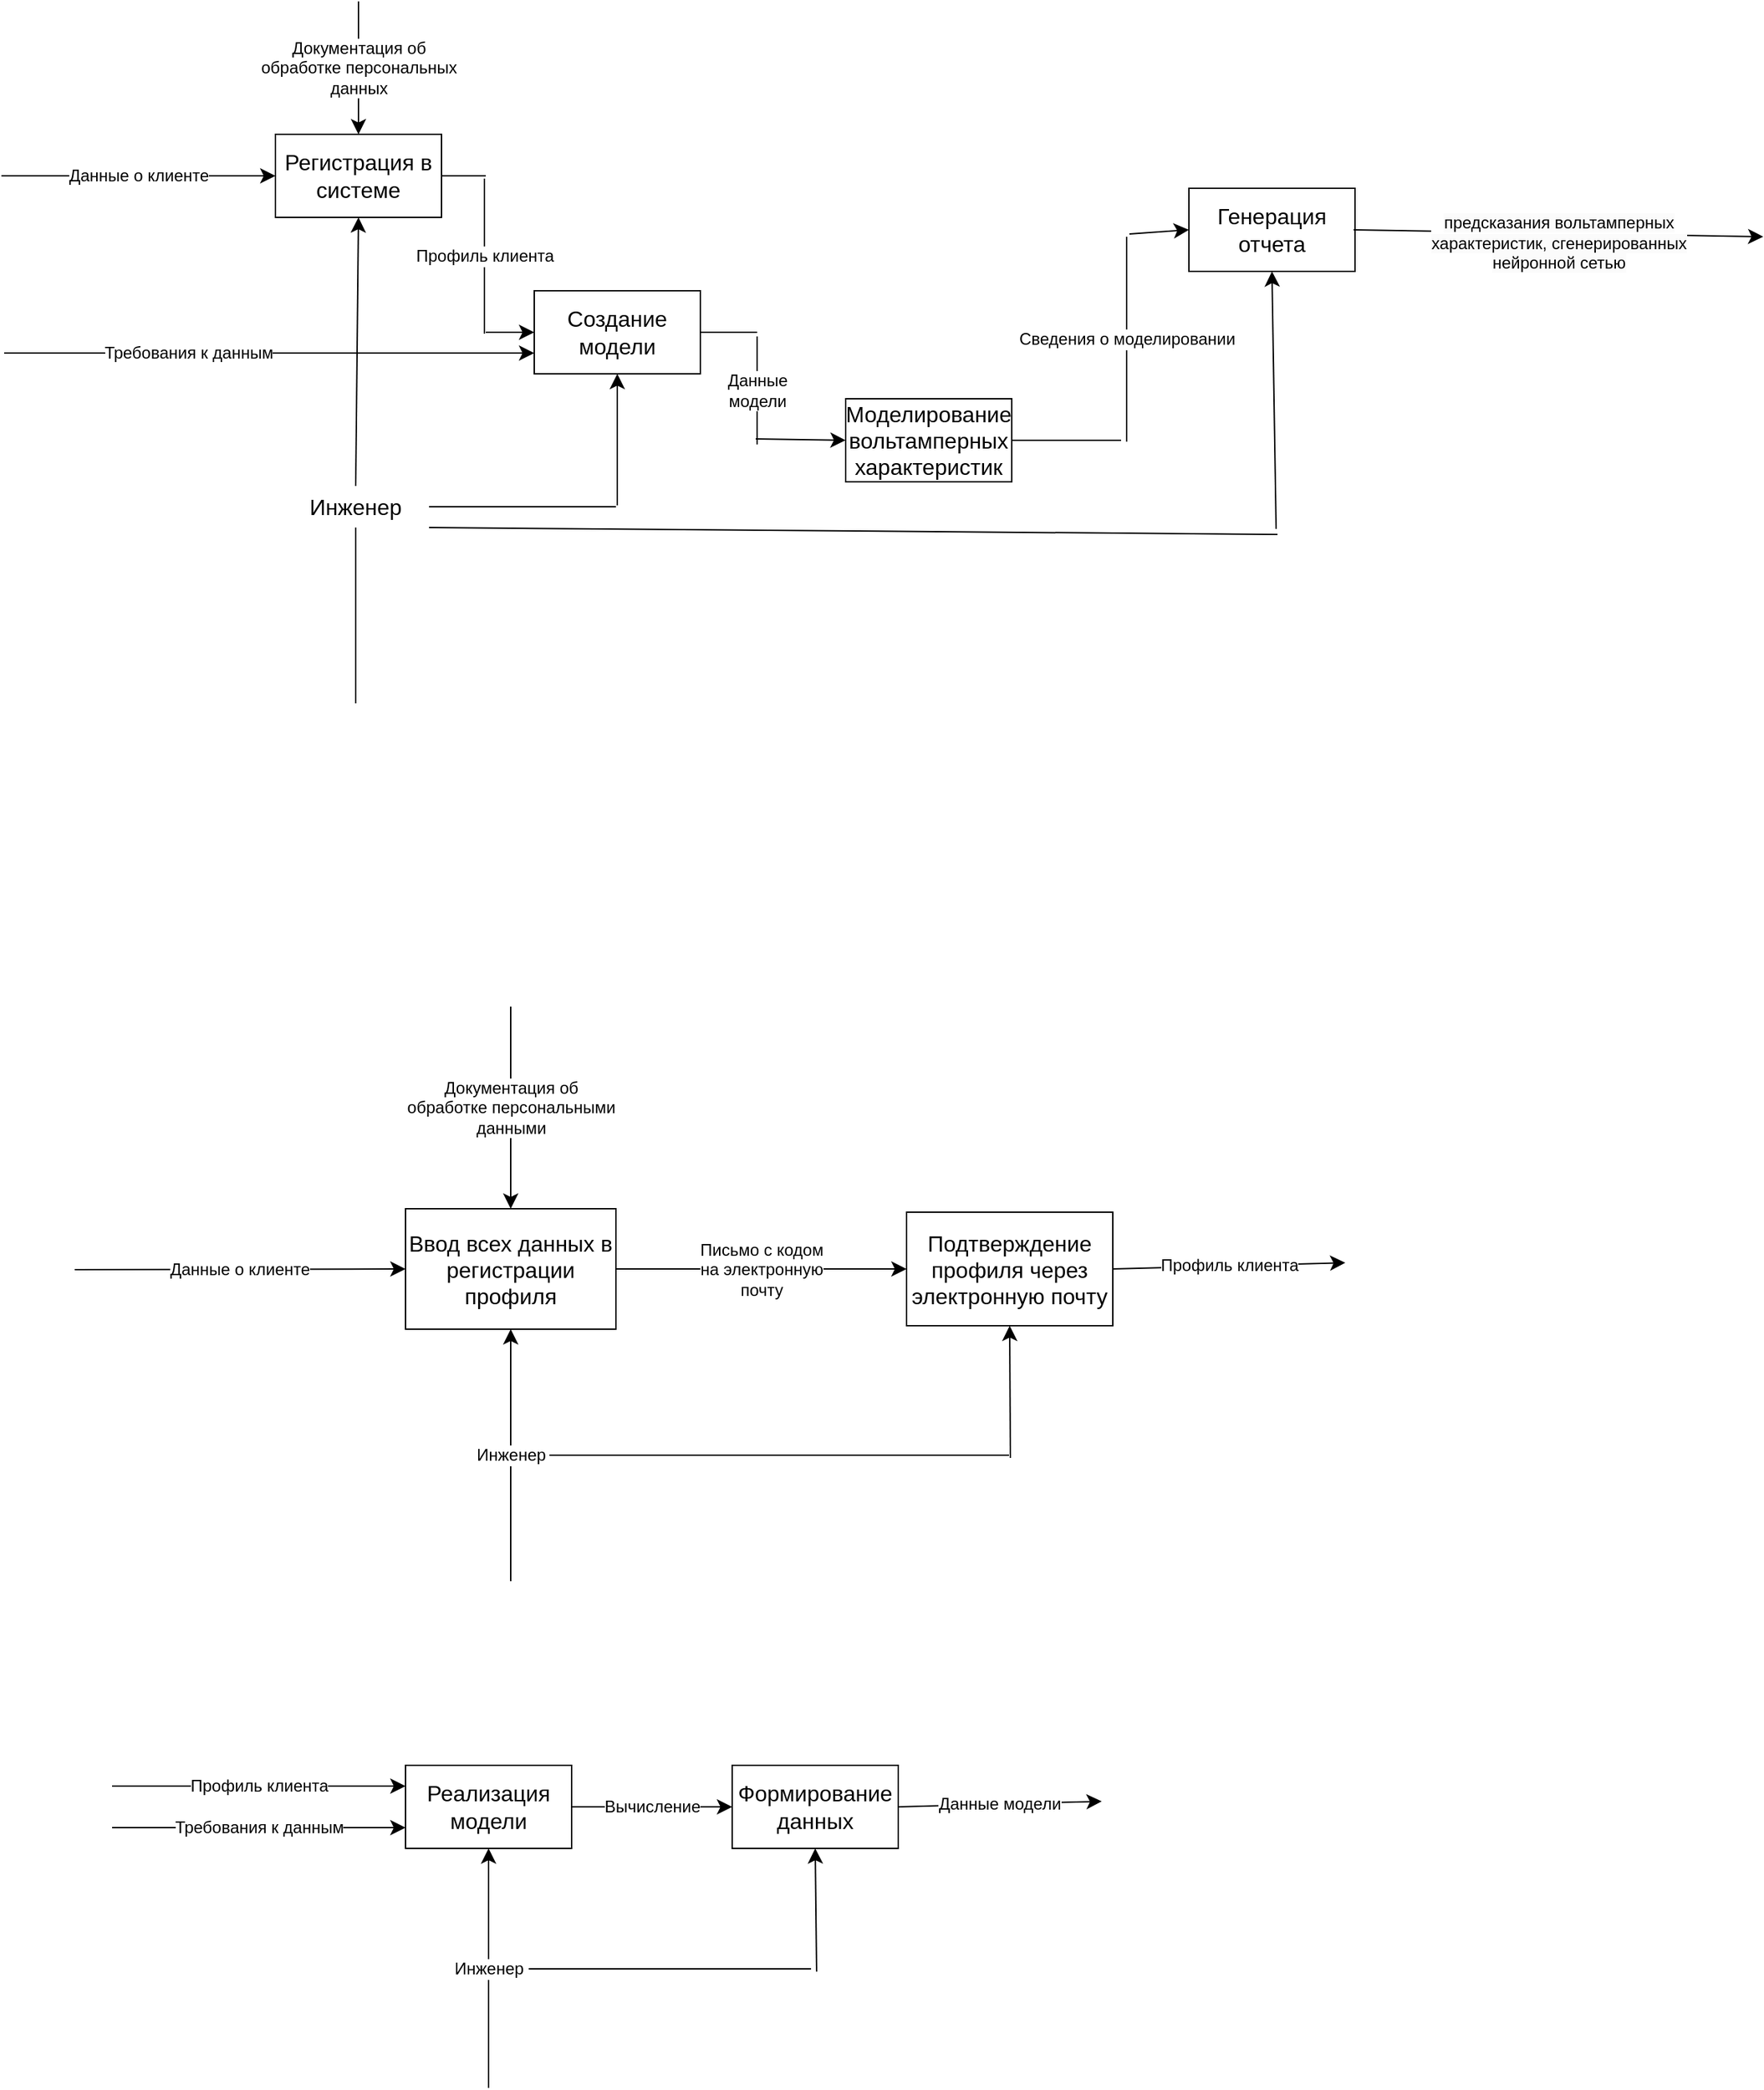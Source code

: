 <mxfile version="22.0.8" type="github">
  <diagram name="Страница — 1" id="vQouEIOPN6PkB7e56rXw">
    <mxGraphModel dx="1012" dy="736" grid="0" gridSize="10" guides="1" tooltips="1" connect="1" arrows="1" fold="1" page="0" pageScale="1" pageWidth="827" pageHeight="1169" math="0" shadow="0">
      <root>
        <mxCell id="0" />
        <mxCell id="1" parent="0" />
        <mxCell id="YkaTNAlfi6WA_vxyaF2H-2" value="Регистрация в системе" style="rounded=0;whiteSpace=wrap;html=1;fontSize=16;" vertex="1" parent="1">
          <mxGeometry x="204" y="462" width="120" height="60" as="geometry" />
        </mxCell>
        <mxCell id="YkaTNAlfi6WA_vxyaF2H-3" value="Создание модели" style="rounded=0;whiteSpace=wrap;html=1;fontSize=16;" vertex="1" parent="1">
          <mxGeometry x="391" y="575" width="120" height="60" as="geometry" />
        </mxCell>
        <mxCell id="YkaTNAlfi6WA_vxyaF2H-5" value="Моделирование вольтамперных характеристик" style="rounded=0;whiteSpace=wrap;html=1;fontSize=16;" vertex="1" parent="1">
          <mxGeometry x="616" y="653" width="120" height="60" as="geometry" />
        </mxCell>
        <mxCell id="YkaTNAlfi6WA_vxyaF2H-8" value="Генерация отчета" style="rounded=0;whiteSpace=wrap;html=1;fontSize=16;" vertex="1" parent="1">
          <mxGeometry x="864" y="501" width="120" height="60" as="geometry" />
        </mxCell>
        <mxCell id="YkaTNAlfi6WA_vxyaF2H-9" value="Данные о клиенте" style="endArrow=classic;html=1;rounded=0;fontSize=12;startSize=8;endSize=8;curved=1;entryX=0;entryY=0.5;entryDx=0;entryDy=0;" edge="1" parent="1" target="YkaTNAlfi6WA_vxyaF2H-2">
          <mxGeometry width="50" height="50" relative="1" as="geometry">
            <mxPoint x="6" y="492" as="sourcePoint" />
            <mxPoint x="62" y="462" as="targetPoint" />
          </mxGeometry>
        </mxCell>
        <mxCell id="YkaTNAlfi6WA_vxyaF2H-10" value="Документация об &lt;br&gt;обработке персональных &lt;br&gt;данных" style="endArrow=classic;html=1;rounded=0;fontSize=12;startSize=8;endSize=8;curved=1;entryX=0.5;entryY=0;entryDx=0;entryDy=0;" edge="1" parent="1" target="YkaTNAlfi6WA_vxyaF2H-2">
          <mxGeometry width="50" height="50" relative="1" as="geometry">
            <mxPoint x="264" y="366" as="sourcePoint" />
            <mxPoint x="233" y="372" as="targetPoint" />
          </mxGeometry>
        </mxCell>
        <mxCell id="YkaTNAlfi6WA_vxyaF2H-24" value="" style="endArrow=none;html=1;rounded=0;fontSize=12;startSize=8;endSize=8;curved=1;exitX=1;exitY=0.5;exitDx=0;exitDy=0;" edge="1" parent="1" source="YkaTNAlfi6WA_vxyaF2H-2">
          <mxGeometry width="50" height="50" relative="1" as="geometry">
            <mxPoint x="595" y="666" as="sourcePoint" />
            <mxPoint x="356" y="492" as="targetPoint" />
          </mxGeometry>
        </mxCell>
        <mxCell id="YkaTNAlfi6WA_vxyaF2H-25" value="Профиль клиента" style="endArrow=none;html=1;rounded=0;fontSize=12;startSize=8;endSize=8;curved=1;" edge="1" parent="1">
          <mxGeometry width="50" height="50" relative="1" as="geometry">
            <mxPoint x="355" y="494" as="sourcePoint" />
            <mxPoint x="355" y="606" as="targetPoint" />
          </mxGeometry>
        </mxCell>
        <mxCell id="YkaTNAlfi6WA_vxyaF2H-26" value="" style="endArrow=classic;html=1;rounded=0;fontSize=12;startSize=8;endSize=8;curved=1;entryX=0;entryY=0.5;entryDx=0;entryDy=0;" edge="1" parent="1" target="YkaTNAlfi6WA_vxyaF2H-3">
          <mxGeometry width="50" height="50" relative="1" as="geometry">
            <mxPoint x="356" y="605" as="sourcePoint" />
            <mxPoint x="645" y="616" as="targetPoint" />
          </mxGeometry>
        </mxCell>
        <mxCell id="YkaTNAlfi6WA_vxyaF2H-27" value="Требования к данным" style="endArrow=classic;html=1;rounded=0;fontSize=12;startSize=8;endSize=8;curved=1;entryX=0;entryY=0.75;entryDx=0;entryDy=0;" edge="1" parent="1" target="YkaTNAlfi6WA_vxyaF2H-3">
          <mxGeometry x="-0.305" width="50" height="50" relative="1" as="geometry">
            <mxPoint x="8" y="620" as="sourcePoint" />
            <mxPoint x="639" y="299" as="targetPoint" />
            <mxPoint as="offset" />
          </mxGeometry>
        </mxCell>
        <mxCell id="YkaTNAlfi6WA_vxyaF2H-29" style="edgeStyle=none;curved=1;rounded=0;orthogonalLoop=1;jettySize=auto;html=1;exitX=0.5;exitY=0;exitDx=0;exitDy=0;entryX=0.5;entryY=1;entryDx=0;entryDy=0;fontSize=12;startSize=8;endSize=8;" edge="1" parent="1" source="YkaTNAlfi6WA_vxyaF2H-28" target="YkaTNAlfi6WA_vxyaF2H-2">
          <mxGeometry relative="1" as="geometry" />
        </mxCell>
        <mxCell id="YkaTNAlfi6WA_vxyaF2H-28" value="Инженер" style="text;html=1;strokeColor=none;fillColor=none;align=center;verticalAlign=middle;whiteSpace=wrap;rounded=0;fontSize=16;" vertex="1" parent="1">
          <mxGeometry x="209" y="716" width="106" height="30" as="geometry" />
        </mxCell>
        <mxCell id="YkaTNAlfi6WA_vxyaF2H-31" value="" style="endArrow=none;html=1;rounded=0;fontSize=12;startSize=8;endSize=8;curved=1;exitX=1;exitY=0.5;exitDx=0;exitDy=0;" edge="1" parent="1" source="YkaTNAlfi6WA_vxyaF2H-28">
          <mxGeometry width="50" height="50" relative="1" as="geometry">
            <mxPoint x="391" y="776" as="sourcePoint" />
            <mxPoint x="450" y="731" as="targetPoint" />
          </mxGeometry>
        </mxCell>
        <mxCell id="YkaTNAlfi6WA_vxyaF2H-32" value="" style="endArrow=classic;html=1;rounded=0;fontSize=12;startSize=8;endSize=8;curved=1;entryX=0.5;entryY=1;entryDx=0;entryDy=0;" edge="1" parent="1" target="YkaTNAlfi6WA_vxyaF2H-3">
          <mxGeometry width="50" height="50" relative="1" as="geometry">
            <mxPoint x="451" y="730" as="sourcePoint" />
            <mxPoint x="600" y="809" as="targetPoint" />
          </mxGeometry>
        </mxCell>
        <mxCell id="YkaTNAlfi6WA_vxyaF2H-33" value="" style="endArrow=none;html=1;rounded=0;fontSize=12;startSize=8;endSize=8;curved=1;entryX=0.5;entryY=1;entryDx=0;entryDy=0;" edge="1" parent="1" target="YkaTNAlfi6WA_vxyaF2H-28">
          <mxGeometry width="50" height="50" relative="1" as="geometry">
            <mxPoint x="262" y="873" as="sourcePoint" />
            <mxPoint x="268" y="796" as="targetPoint" />
          </mxGeometry>
        </mxCell>
        <mxCell id="YkaTNAlfi6WA_vxyaF2H-34" value="" style="endArrow=none;html=1;rounded=0;fontSize=12;startSize=8;endSize=8;curved=1;exitX=1;exitY=0.5;exitDx=0;exitDy=0;" edge="1" parent="1" source="YkaTNAlfi6WA_vxyaF2H-3">
          <mxGeometry width="50" height="50" relative="1" as="geometry">
            <mxPoint x="540" y="594" as="sourcePoint" />
            <mxPoint x="552" y="605" as="targetPoint" />
          </mxGeometry>
        </mxCell>
        <mxCell id="YkaTNAlfi6WA_vxyaF2H-35" value="Данные &lt;br&gt;модели" style="endArrow=none;html=1;rounded=0;fontSize=12;startSize=8;endSize=8;curved=1;" edge="1" parent="1">
          <mxGeometry width="50" height="50" relative="1" as="geometry">
            <mxPoint x="552" y="686" as="sourcePoint" />
            <mxPoint x="552" y="608" as="targetPoint" />
          </mxGeometry>
        </mxCell>
        <mxCell id="YkaTNAlfi6WA_vxyaF2H-36" value="" style="endArrow=classic;html=1;rounded=0;fontSize=12;startSize=8;endSize=8;curved=1;entryX=0;entryY=0.5;entryDx=0;entryDy=0;" edge="1" parent="1" target="YkaTNAlfi6WA_vxyaF2H-5">
          <mxGeometry width="50" height="50" relative="1" as="geometry">
            <mxPoint x="551" y="682" as="sourcePoint" />
            <mxPoint x="559" y="712" as="targetPoint" />
          </mxGeometry>
        </mxCell>
        <mxCell id="YkaTNAlfi6WA_vxyaF2H-37" value="" style="endArrow=none;html=1;rounded=0;fontSize=12;startSize=8;endSize=8;curved=1;exitX=1;exitY=0.5;exitDx=0;exitDy=0;" edge="1" parent="1" source="YkaTNAlfi6WA_vxyaF2H-5">
          <mxGeometry width="50" height="50" relative="1" as="geometry">
            <mxPoint x="769" y="681" as="sourcePoint" />
            <mxPoint x="815" y="683" as="targetPoint" />
          </mxGeometry>
        </mxCell>
        <mxCell id="YkaTNAlfi6WA_vxyaF2H-38" value="Сведения о моделировании" style="endArrow=none;html=1;rounded=0;fontSize=12;startSize=8;endSize=8;curved=1;" edge="1" parent="1">
          <mxGeometry width="50" height="50" relative="1" as="geometry">
            <mxPoint x="819" y="684" as="sourcePoint" />
            <mxPoint x="819" y="536" as="targetPoint" />
          </mxGeometry>
        </mxCell>
        <mxCell id="YkaTNAlfi6WA_vxyaF2H-39" value="" style="endArrow=classic;html=1;rounded=0;fontSize=12;startSize=8;endSize=8;curved=1;entryX=0;entryY=0.5;entryDx=0;entryDy=0;" edge="1" parent="1" target="YkaTNAlfi6WA_vxyaF2H-8">
          <mxGeometry width="50" height="50" relative="1" as="geometry">
            <mxPoint x="821" y="534" as="sourcePoint" />
            <mxPoint x="871" y="403" as="targetPoint" />
          </mxGeometry>
        </mxCell>
        <mxCell id="YkaTNAlfi6WA_vxyaF2H-40" value="" style="endArrow=none;html=1;rounded=0;fontSize=12;startSize=8;endSize=8;curved=1;exitX=1;exitY=1;exitDx=0;exitDy=0;" edge="1" parent="1" source="YkaTNAlfi6WA_vxyaF2H-28">
          <mxGeometry width="50" height="50" relative="1" as="geometry">
            <mxPoint x="408" y="809" as="sourcePoint" />
            <mxPoint x="928" y="751" as="targetPoint" />
          </mxGeometry>
        </mxCell>
        <mxCell id="YkaTNAlfi6WA_vxyaF2H-41" value="" style="endArrow=classic;html=1;rounded=0;fontSize=12;startSize=8;endSize=8;curved=1;entryX=0.5;entryY=1;entryDx=0;entryDy=0;" edge="1" parent="1" target="YkaTNAlfi6WA_vxyaF2H-8">
          <mxGeometry width="50" height="50" relative="1" as="geometry">
            <mxPoint x="927" y="747" as="sourcePoint" />
            <mxPoint x="965" y="685" as="targetPoint" />
          </mxGeometry>
        </mxCell>
        <mxCell id="YkaTNAlfi6WA_vxyaF2H-42" value="&lt;br&gt;&lt;span style=&quot;color: rgb(0, 0, 0); font-family: Helvetica; font-size: 12px; font-style: normal; font-variant-ligatures: normal; font-variant-caps: normal; font-weight: 400; letter-spacing: normal; orphans: 2; text-align: center; text-indent: 0px; text-transform: none; widows: 2; word-spacing: 0px; -webkit-text-stroke-width: 0px; background-color: rgb(251, 251, 251); text-decoration-thickness: initial; text-decoration-style: initial; text-decoration-color: initial; float: none; display: inline !important;&quot;&gt;предсказания вольтамперных &lt;br&gt;характеристик, сгенерированных &lt;br&gt;нейронной сетью&lt;/span&gt;&lt;br&gt;" style="endArrow=classic;html=1;rounded=0;fontSize=12;startSize=8;endSize=8;curved=1;exitX=1;exitY=0.5;exitDx=0;exitDy=0;" edge="1" parent="1">
          <mxGeometry width="50" height="50" relative="1" as="geometry">
            <mxPoint x="983" y="531" as="sourcePoint" />
            <mxPoint x="1279" y="536" as="targetPoint" />
          </mxGeometry>
        </mxCell>
        <mxCell id="YkaTNAlfi6WA_vxyaF2H-49" value="Письмо с кодом &lt;br&gt;на электронную&lt;br&gt;почту" style="edgeStyle=none;curved=1;rounded=0;orthogonalLoop=1;jettySize=auto;html=1;entryX=0;entryY=0.5;entryDx=0;entryDy=0;fontSize=12;startSize=8;endSize=8;" edge="1" parent="1" source="YkaTNAlfi6WA_vxyaF2H-44" target="YkaTNAlfi6WA_vxyaF2H-48">
          <mxGeometry relative="1" as="geometry" />
        </mxCell>
        <mxCell id="YkaTNAlfi6WA_vxyaF2H-44" value="Ввод всех данных в регистрации профиля" style="rounded=0;whiteSpace=wrap;html=1;fontSize=16;" vertex="1" parent="1">
          <mxGeometry x="298" y="1238" width="152" height="87" as="geometry" />
        </mxCell>
        <mxCell id="YkaTNAlfi6WA_vxyaF2H-45" value="Данные о клиенте" style="endArrow=classic;html=1;rounded=0;fontSize=12;startSize=8;endSize=8;curved=1;entryX=0;entryY=0.5;entryDx=0;entryDy=0;" edge="1" parent="1" target="YkaTNAlfi6WA_vxyaF2H-44">
          <mxGeometry width="50" height="50" relative="1" as="geometry">
            <mxPoint x="59" y="1282" as="sourcePoint" />
            <mxPoint x="126" y="1225" as="targetPoint" />
          </mxGeometry>
        </mxCell>
        <mxCell id="YkaTNAlfi6WA_vxyaF2H-46" value="Документация об &lt;br&gt;обработке персональными &lt;br&gt;данными" style="endArrow=classic;html=1;rounded=0;fontSize=12;startSize=8;endSize=8;curved=1;entryX=0.5;entryY=0;entryDx=0;entryDy=0;" edge="1" parent="1" target="YkaTNAlfi6WA_vxyaF2H-44">
          <mxGeometry width="50" height="50" relative="1" as="geometry">
            <mxPoint x="374" y="1092" as="sourcePoint" />
            <mxPoint x="369" y="1109" as="targetPoint" />
          </mxGeometry>
        </mxCell>
        <mxCell id="YkaTNAlfi6WA_vxyaF2H-47" value="Инженер" style="endArrow=classic;html=1;rounded=0;fontSize=12;startSize=8;endSize=8;curved=1;entryX=0.5;entryY=1;entryDx=0;entryDy=0;" edge="1" parent="1" target="YkaTNAlfi6WA_vxyaF2H-44">
          <mxGeometry width="50" height="50" relative="1" as="geometry">
            <mxPoint x="374" y="1507" as="sourcePoint" />
            <mxPoint x="409" y="1457" as="targetPoint" />
          </mxGeometry>
        </mxCell>
        <mxCell id="YkaTNAlfi6WA_vxyaF2H-48" value="Подтверждение профиля через электронную почту" style="rounded=0;whiteSpace=wrap;html=1;fontSize=16;" vertex="1" parent="1">
          <mxGeometry x="660" y="1240.5" width="149" height="82" as="geometry" />
        </mxCell>
        <mxCell id="YkaTNAlfi6WA_vxyaF2H-50" value="" style="endArrow=none;html=1;rounded=0;fontSize=12;startSize=8;endSize=8;curved=1;" edge="1" parent="1">
          <mxGeometry width="50" height="50" relative="1" as="geometry">
            <mxPoint x="402" y="1416" as="sourcePoint" />
            <mxPoint x="734" y="1416" as="targetPoint" />
          </mxGeometry>
        </mxCell>
        <mxCell id="YkaTNAlfi6WA_vxyaF2H-51" value="" style="endArrow=classic;html=1;rounded=0;fontSize=12;startSize=8;endSize=8;curved=1;entryX=0.5;entryY=1;entryDx=0;entryDy=0;" edge="1" parent="1" target="YkaTNAlfi6WA_vxyaF2H-48">
          <mxGeometry width="50" height="50" relative="1" as="geometry">
            <mxPoint x="735" y="1418" as="sourcePoint" />
            <mxPoint x="833" y="1353" as="targetPoint" />
          </mxGeometry>
        </mxCell>
        <mxCell id="YkaTNAlfi6WA_vxyaF2H-52" value="Профиль клиента" style="endArrow=classic;html=1;rounded=0;fontSize=12;startSize=8;endSize=8;curved=1;exitX=1;exitY=0.5;exitDx=0;exitDy=0;" edge="1" parent="1" source="YkaTNAlfi6WA_vxyaF2H-48">
          <mxGeometry width="50" height="50" relative="1" as="geometry">
            <mxPoint x="894" y="1266" as="sourcePoint" />
            <mxPoint x="977" y="1277" as="targetPoint" />
          </mxGeometry>
        </mxCell>
        <mxCell id="YkaTNAlfi6WA_vxyaF2H-60" value="Вычисление" style="edgeStyle=none;curved=1;rounded=0;orthogonalLoop=1;jettySize=auto;html=1;fontSize=12;startSize=8;endSize=8;" edge="1" parent="1" source="YkaTNAlfi6WA_vxyaF2H-54" target="YkaTNAlfi6WA_vxyaF2H-59">
          <mxGeometry relative="1" as="geometry" />
        </mxCell>
        <mxCell id="YkaTNAlfi6WA_vxyaF2H-54" value="Реализация модели" style="rounded=0;whiteSpace=wrap;html=1;fontSize=16;" vertex="1" parent="1">
          <mxGeometry x="298" y="1640" width="120" height="60" as="geometry" />
        </mxCell>
        <mxCell id="YkaTNAlfi6WA_vxyaF2H-55" value="Профиль клиента" style="endArrow=classic;html=1;rounded=0;fontSize=12;startSize=8;endSize=8;curved=1;entryX=0;entryY=0.25;entryDx=0;entryDy=0;" edge="1" parent="1" target="YkaTNAlfi6WA_vxyaF2H-54">
          <mxGeometry width="50" height="50" relative="1" as="geometry">
            <mxPoint x="86" y="1655" as="sourcePoint" />
            <mxPoint x="145" y="1634" as="targetPoint" />
          </mxGeometry>
        </mxCell>
        <mxCell id="YkaTNAlfi6WA_vxyaF2H-56" value="Требования к данным" style="endArrow=classic;html=1;rounded=0;fontSize=12;startSize=8;endSize=8;curved=1;entryX=0;entryY=0.75;entryDx=0;entryDy=0;" edge="1" parent="1" target="YkaTNAlfi6WA_vxyaF2H-54">
          <mxGeometry width="50" height="50" relative="1" as="geometry">
            <mxPoint x="86" y="1685" as="sourcePoint" />
            <mxPoint x="131" y="1678" as="targetPoint" />
          </mxGeometry>
        </mxCell>
        <mxCell id="YkaTNAlfi6WA_vxyaF2H-57" value="Инженер" style="endArrow=classic;html=1;rounded=0;fontSize=12;startSize=8;endSize=8;curved=1;entryX=0.5;entryY=1;entryDx=0;entryDy=0;" edge="1" parent="1" target="YkaTNAlfi6WA_vxyaF2H-54">
          <mxGeometry width="50" height="50" relative="1" as="geometry">
            <mxPoint x="358" y="1873" as="sourcePoint" />
            <mxPoint x="403" y="1823" as="targetPoint" />
          </mxGeometry>
        </mxCell>
        <mxCell id="YkaTNAlfi6WA_vxyaF2H-59" value="Формирование данных" style="rounded=0;whiteSpace=wrap;html=1;fontSize=16;" vertex="1" parent="1">
          <mxGeometry x="534" y="1640" width="120" height="60" as="geometry" />
        </mxCell>
        <mxCell id="YkaTNAlfi6WA_vxyaF2H-61" value="" style="endArrow=none;html=1;rounded=0;fontSize=12;startSize=8;endSize=8;curved=1;" edge="1" parent="1">
          <mxGeometry width="50" height="50" relative="1" as="geometry">
            <mxPoint x="387" y="1787" as="sourcePoint" />
            <mxPoint x="591" y="1787" as="targetPoint" />
          </mxGeometry>
        </mxCell>
        <mxCell id="YkaTNAlfi6WA_vxyaF2H-62" value="" style="endArrow=classic;html=1;rounded=0;fontSize=12;startSize=8;endSize=8;curved=1;entryX=0.5;entryY=1;entryDx=0;entryDy=0;" edge="1" parent="1" target="YkaTNAlfi6WA_vxyaF2H-59">
          <mxGeometry width="50" height="50" relative="1" as="geometry">
            <mxPoint x="595" y="1789" as="sourcePoint" />
            <mxPoint x="719" y="1694" as="targetPoint" />
          </mxGeometry>
        </mxCell>
        <mxCell id="YkaTNAlfi6WA_vxyaF2H-63" value="Данные модели" style="endArrow=classic;html=1;rounded=0;fontSize=12;startSize=8;endSize=8;curved=1;exitX=1;exitY=0.5;exitDx=0;exitDy=0;" edge="1" parent="1" source="YkaTNAlfi6WA_vxyaF2H-59">
          <mxGeometry width="50" height="50" relative="1" as="geometry">
            <mxPoint x="720" y="1648" as="sourcePoint" />
            <mxPoint x="801" y="1666" as="targetPoint" />
          </mxGeometry>
        </mxCell>
      </root>
    </mxGraphModel>
  </diagram>
</mxfile>
